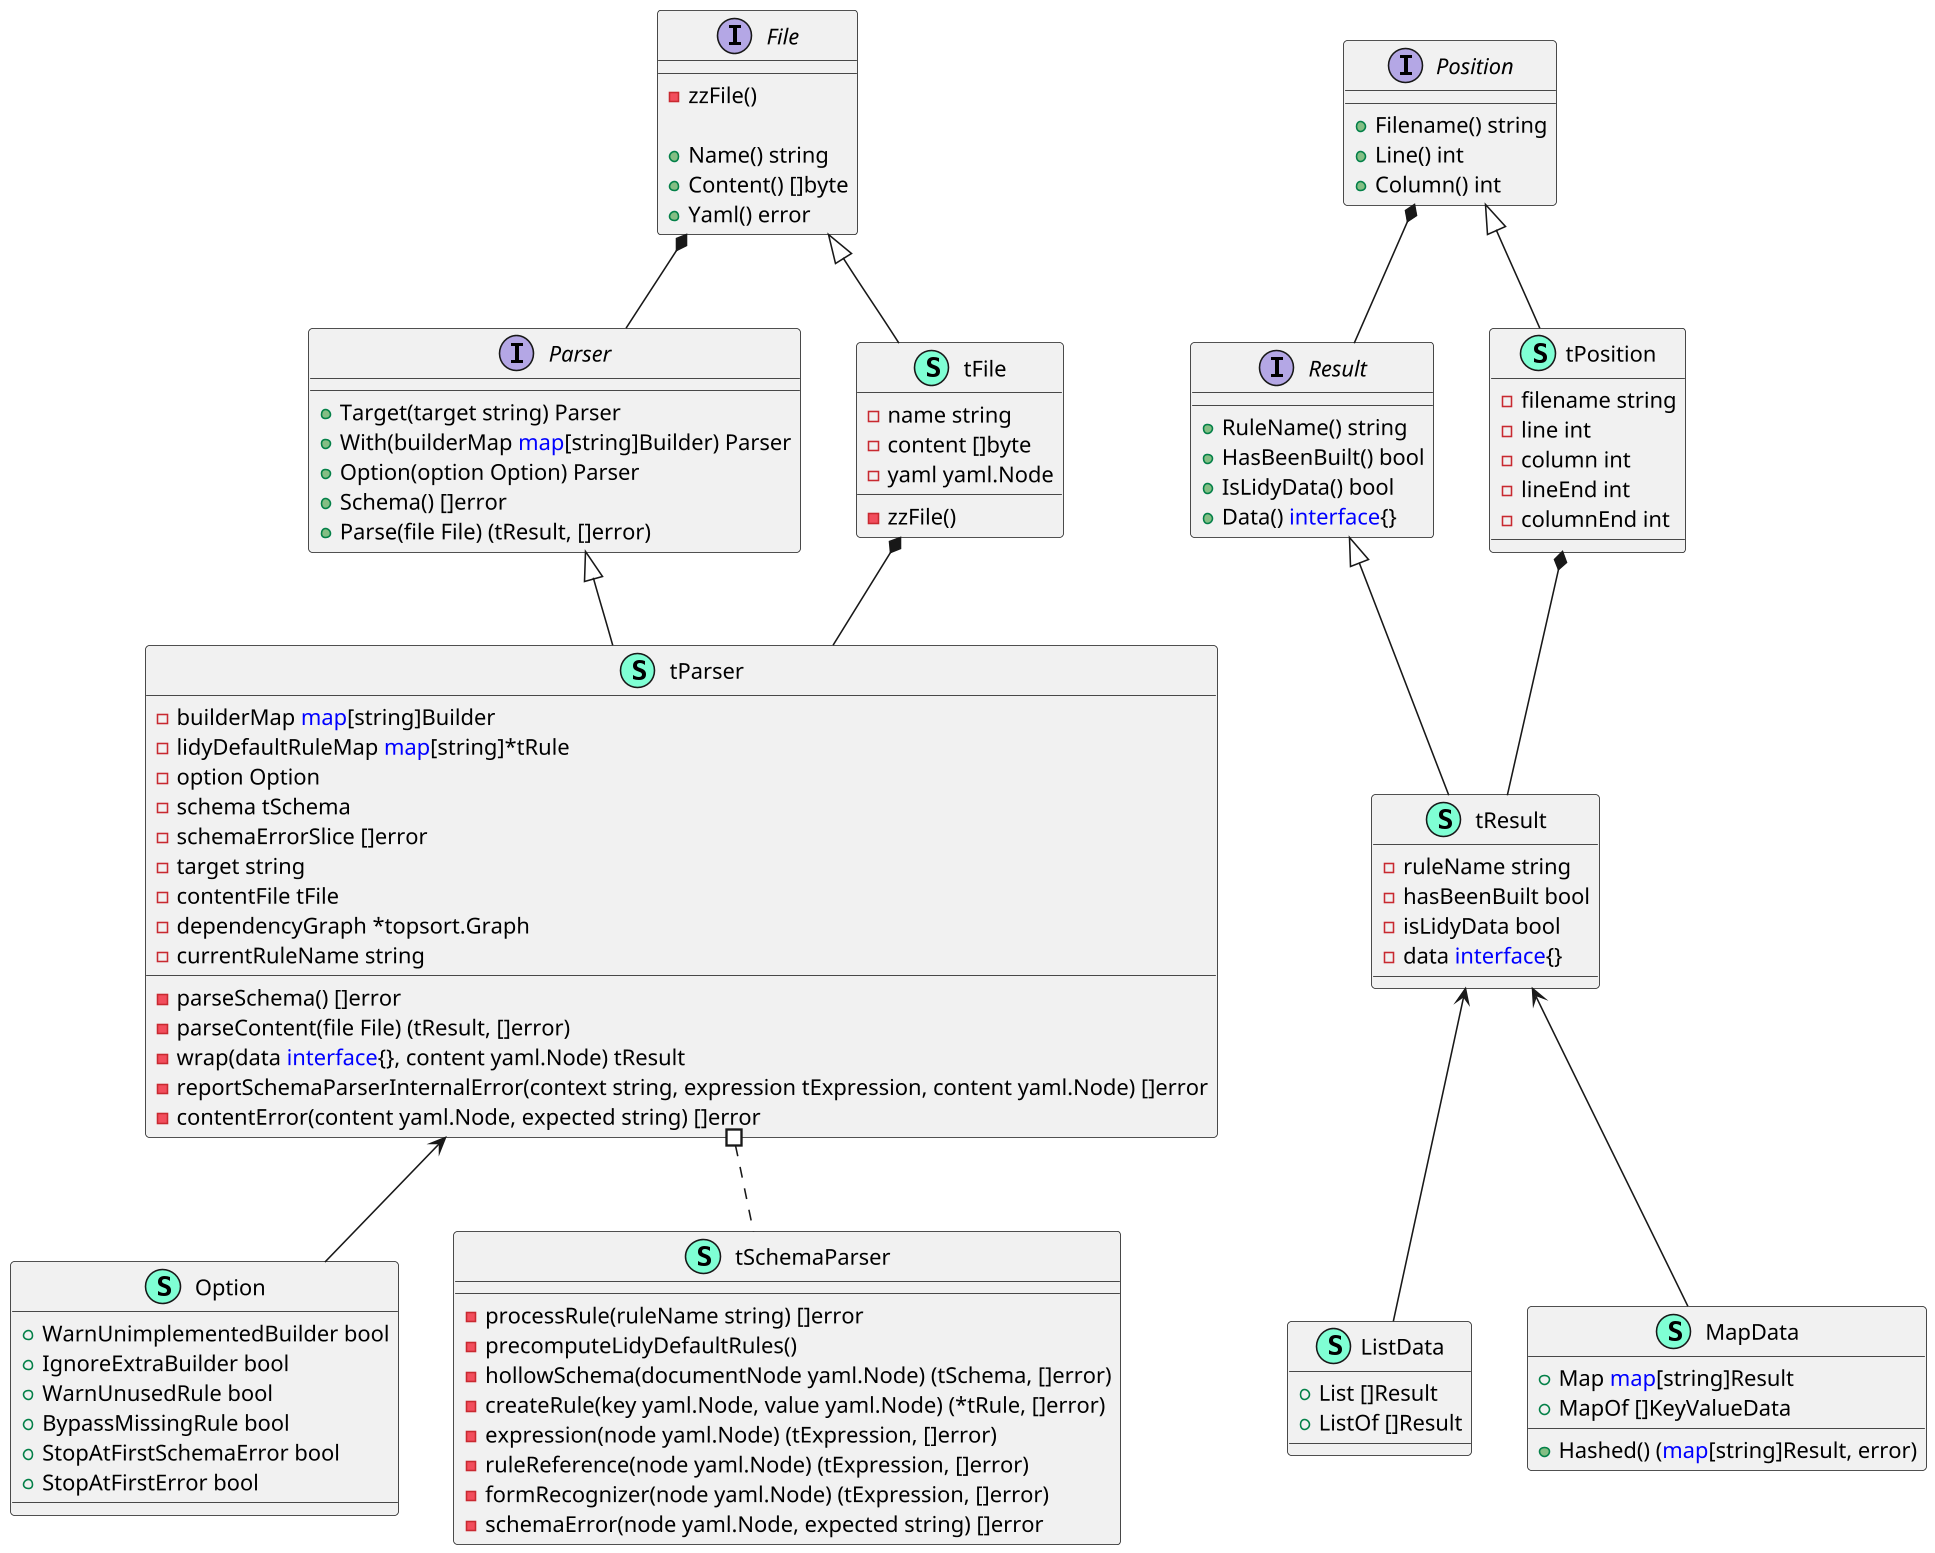 @startuml

skinparam classFontName CMU Sans Serif
skinparam dpi 150

interface File  {
    - zzFile()

    + Name() string
    + Content() []byte
    + Yaml() error
}
interface Parser  {
    + Target(target string) Parser
    + With(builderMap <font color=blue>map</font>[string]Builder) Parser
    + Option(option Option) Parser
    + Schema() []error
    + Parse(file File) (tResult, []error)
}
interface Position  {
    + Filename() string
    + Line() int
    + Column() int
}
interface Result  {
    + RuleName() string
    + HasBeenBuilt() bool
    + IsLidyData() bool
    + Data() <font color=blue>interface</font>{}
}
class Option << (S,Aquamarine) >> {
    + WarnUnimplementedBuilder bool
    + IgnoreExtraBuilder bool
    + WarnUnusedRule bool
    + BypassMissingRule bool
    + StopAtFirstSchemaError bool
    + StopAtFirstError bool
}
class ListData << (S,Aquamarine) >> {
    + List []Result
    + ListOf []Result
}
class MapData << (S,Aquamarine) >> {
    + Map <font color=blue>map</font>[string]Result
    + MapOf []KeyValueData

    + Hashed() (<font color=blue>map</font>[string]Result, error)
}
class tFile << (S,Aquamarine) >> {
    - name string
    - content []byte
    - yaml yaml.Node

    - zzFile()
}
class tParser << (S,Aquamarine) >> {
    - builderMap <font color=blue>map</font>[string]Builder
    - lidyDefaultRuleMap <font color=blue>map</font>[string]*tRule
    - option Option
    - schema tSchema
    - schemaErrorSlice []error
    - target string
    - contentFile tFile
    - dependencyGraph *topsort.Graph
    - currentRuleName string

    - parseSchema() []error
    - parseContent(file File) (tResult, []error)
    - wrap(data <font color=blue>interface</font>{}, content yaml.Node) tResult
    - reportSchemaParserInternalError(context string, expression tExpression, content yaml.Node) []error
    - contentError(content yaml.Node, expected string) []error
}
class tPosition << (S,Aquamarine) >> {
    - filename string
    - line int
    - column int
    - lineEnd int
    - columnEnd int
}
class tResult << (S,Aquamarine) >> {
    - ruleName string
    - hasBeenBuilt bool
    - isLidyData bool
    - data <font color=blue>interface</font>{}
}
class tSchemaParser << (S,Aquamarine) >> {
    - processRule(ruleName string) []error
    - precomputeLidyDefaultRules()
    - hollowSchema(documentNode yaml.Node) (tSchema, []error)
    - createRule(key yaml.Node, value yaml.Node) (*tRule, []error)
    - expression(node yaml.Node) (tExpression, []error)
    - ruleReference(node yaml.Node) (tExpression, []error)
    - formRecognizer(node yaml.Node) (tExpression, []error)
    - schemaError(node yaml.Node, expected string) []error
}
"tParser" <-- "Option"
"tResult" <-- "MapData"
"tResult" <-- "ListData"


"File" *-- "Parser"
"tFile" *-- "tParser"
"Position" *-- "Result"
"tPosition" *-- "tResult"

"File" <|-- "tFile"
"Parser" <|-- "tParser"
"Position" <|-- "tPosition"
"Result" <|-- "tResult"

"tParser" #.. "tSchemaParser"
@enduml
